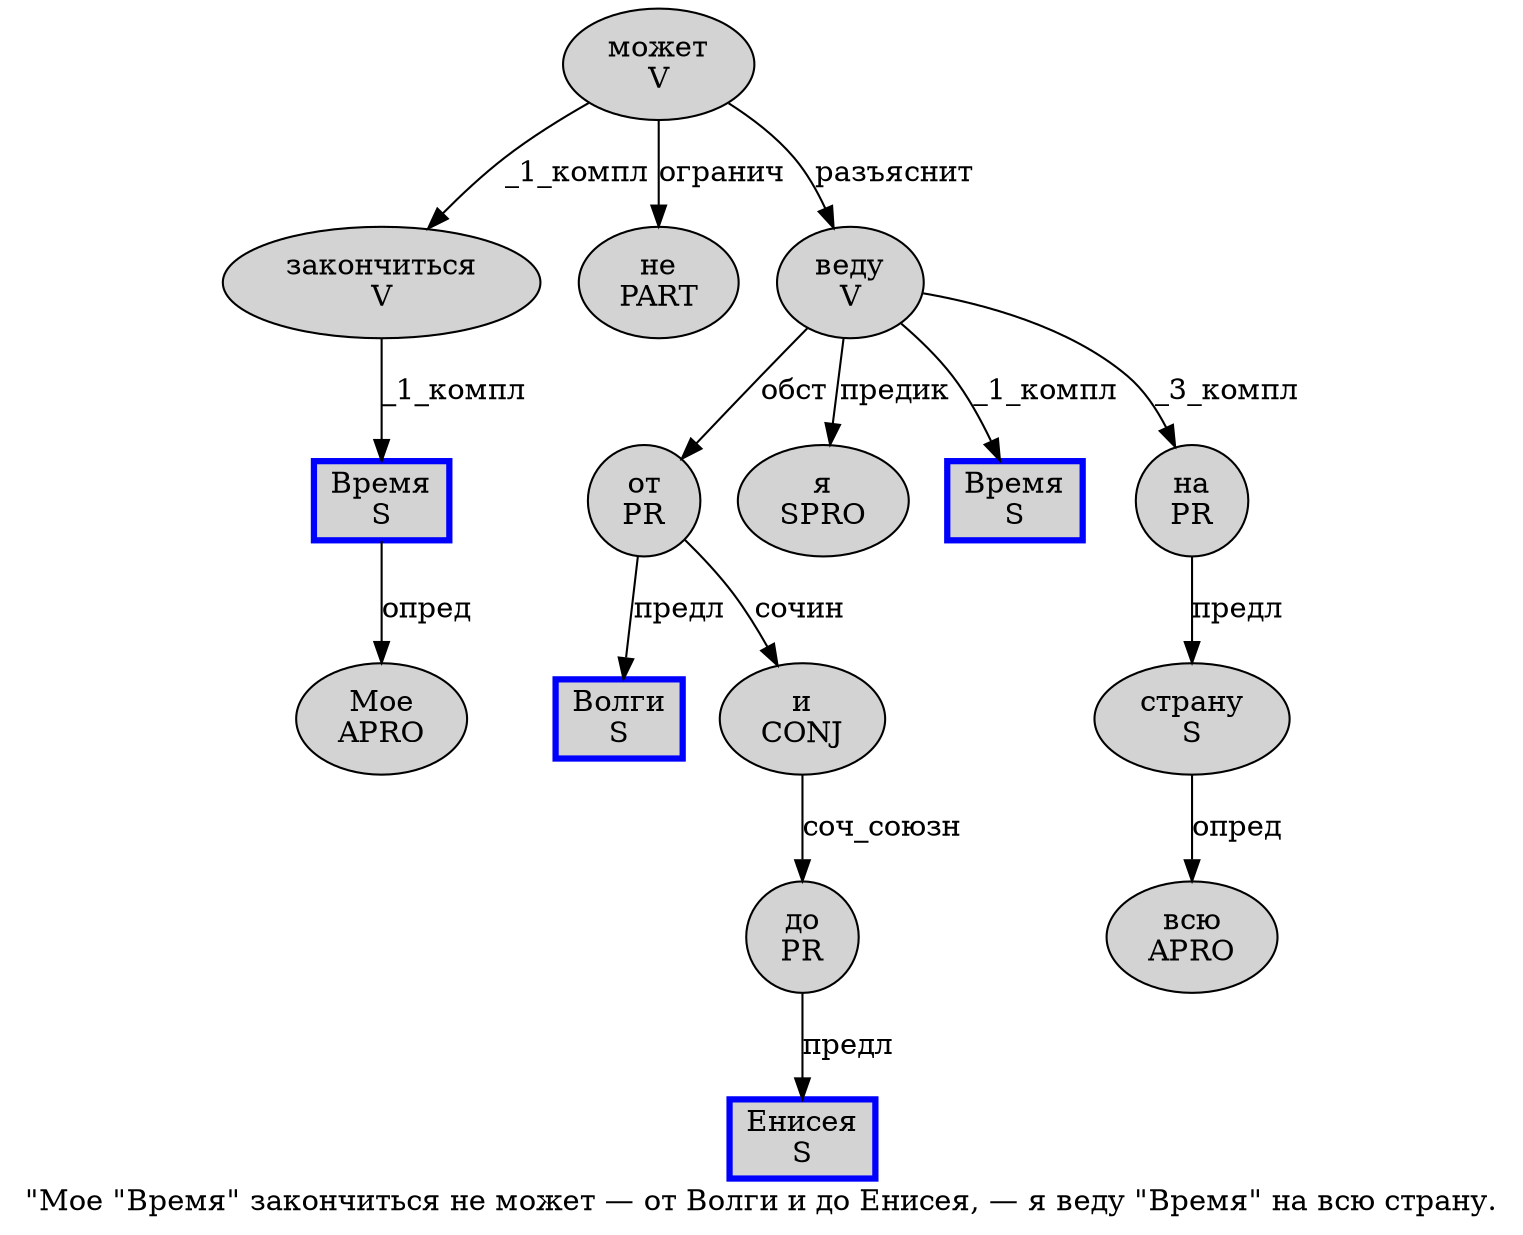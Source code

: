 digraph SENTENCE_1359 {
	graph [label="\"Мое \"Время\" закончиться не может — от Волги и до Енисея, — я веду \"Время\" на всю страну."]
	node [style=filled]
		1 [label="Мое
APRO" color="" fillcolor=lightgray penwidth=1 shape=ellipse]
		3 [label="Время
S" color=blue fillcolor=lightgray penwidth=3 shape=box]
		5 [label="закончиться
V" color="" fillcolor=lightgray penwidth=1 shape=ellipse]
		6 [label="не
PART" color="" fillcolor=lightgray penwidth=1 shape=ellipse]
		7 [label="может
V" color="" fillcolor=lightgray penwidth=1 shape=ellipse]
		9 [label="от
PR" color="" fillcolor=lightgray penwidth=1 shape=ellipse]
		10 [label="Волги
S" color=blue fillcolor=lightgray penwidth=3 shape=box]
		11 [label="и
CONJ" color="" fillcolor=lightgray penwidth=1 shape=ellipse]
		12 [label="до
PR" color="" fillcolor=lightgray penwidth=1 shape=ellipse]
		13 [label="Енисея
S" color=blue fillcolor=lightgray penwidth=3 shape=box]
		16 [label="я
SPRO" color="" fillcolor=lightgray penwidth=1 shape=ellipse]
		17 [label="веду
V" color="" fillcolor=lightgray penwidth=1 shape=ellipse]
		19 [label="Время
S" color=blue fillcolor=lightgray penwidth=3 shape=box]
		21 [label="на
PR" color="" fillcolor=lightgray penwidth=1 shape=ellipse]
		22 [label="всю
APRO" color="" fillcolor=lightgray penwidth=1 shape=ellipse]
		23 [label="страну
S" color="" fillcolor=lightgray penwidth=1 shape=ellipse]
			3 -> 1 [label="опред"]
			12 -> 13 [label="предл"]
			11 -> 12 [label="соч_союзн"]
			7 -> 5 [label="_1_компл"]
			7 -> 6 [label="огранич"]
			7 -> 17 [label="разъяснит"]
			23 -> 22 [label="опред"]
			9 -> 10 [label="предл"]
			9 -> 11 [label="сочин"]
			5 -> 3 [label="_1_компл"]
			17 -> 9 [label="обст"]
			17 -> 16 [label="предик"]
			17 -> 19 [label="_1_компл"]
			17 -> 21 [label="_3_компл"]
			21 -> 23 [label="предл"]
}